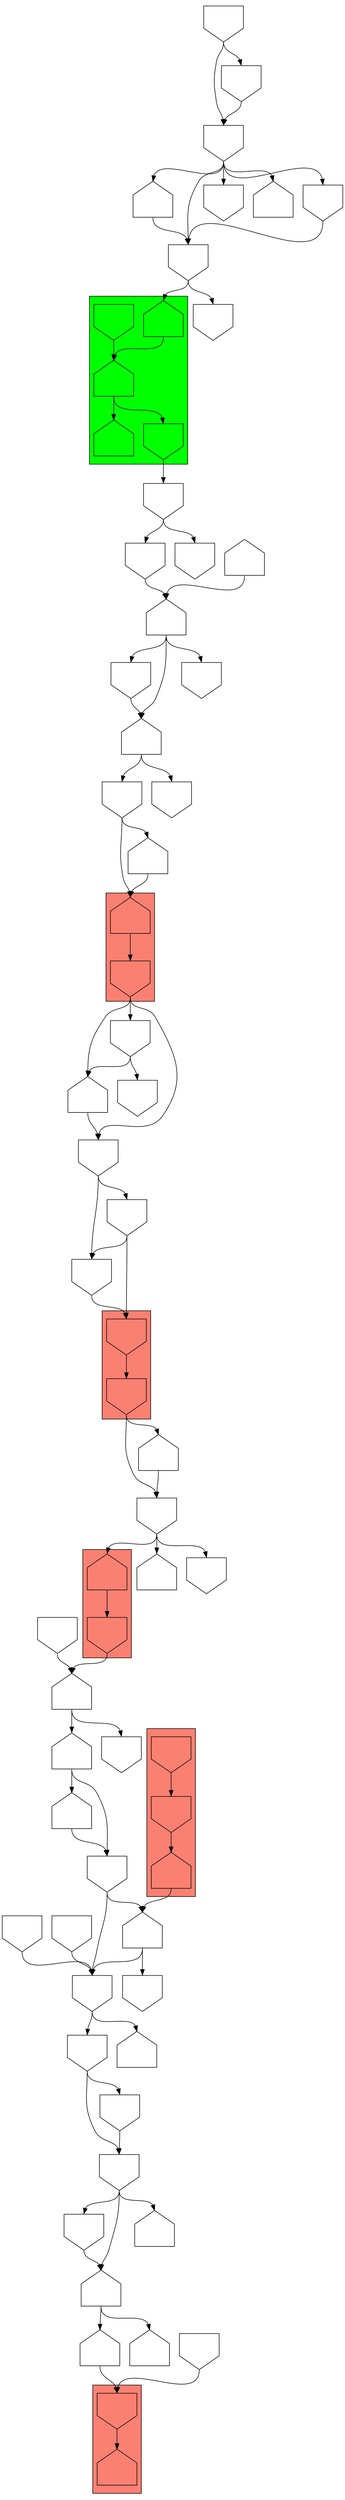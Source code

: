 digraph asm {
	edge [headport=n,tailport=s];
subgraph cluster_C14464_18947 {
	14464 [label="",height=1,width=1,shape=house];
	18947 [label="",height=1,width=1,shape=invhouse];
	style=filled;
	fillcolor=salmon;
}
subgraph cluster_C19986_12318 {
	19986 [label="",height=1,width=1,shape=invhouse];
	12318 [label="",height=1,width=1,shape=house];
	style=filled;
	fillcolor=salmon;
}
subgraph cluster_C12719_8900_3199 {
	12719 [label="",height=1,width=1,shape=invhouse];
	8900 [label="",height=1,width=1,shape=invhouse];
	3199 [label="",height=1,width=1,shape=house];
	style=filled;
	fillcolor=salmon;
}
subgraph cluster_C4963_19897 {
	4963 [label="",height=1,width=1,shape=invhouse];
	19897 [label="",height=1,width=1,shape=invhouse];
	style=filled;
	fillcolor=salmon;
}
subgraph cluster_C106_4320 {
	106 [label="",height=1,width=1,shape=house];
	4320 [label="",height=1,width=1,shape=invhouse];
	style=filled;
	fillcolor=salmon;
}
subgraph cluster_R1226_8076_2484_12127_21544 {
	1226 [label="",height=1,width=1,shape=house];
	8076 [label="",height=1,width=1,shape=invhouse];
	2484 [label="",height=1,width=1,shape=house];
	12127 [label="",height=1,width=1,shape=house];
	21544 [label="",height=1,width=1,shape=invhouse];
	style=filled;
	fillcolor=green;
}
	14478 [label="",height=1,width=1,shape=house];
	5861 [label="",height=1,width=1,shape=house];
	2774 [label="",height=1,width=1,shape=invhouse];
	2005 [label="",height=1,width=1,shape=invhouse];
	6387 [label="",height=1,width=1,shape=invhouse];
	4707 [label="",height=1,width=1,shape=invhouse];
	4487 [label="",height=1,width=1,shape=house];
	16474 [label="",height=1,width=1,shape=house];
	10966 [label="",height=1,width=1,shape=invhouse];
	18236 [label="",height=1,width=1,shape=house];
	15386 [label="",height=1,width=1,shape=invhouse];
	15362 [label="",height=1,width=1,shape=house];
	15721 [label="",height=1,width=1,shape=invhouse];
	15164 [label="",height=1,width=1,shape=house];
	7912 [label="",height=1,width=1,shape=house];
	11866 [label="",height=1,width=1,shape=invhouse];
	8964 [label="",height=1,width=1,shape=invhouse];
	10630 [label="",height=1,width=1,shape=invhouse];
	15262 [label="",height=1,width=1,shape=house];
	16814 [label="",height=1,width=1,shape=invhouse];
	18641 [label="",height=1,width=1,shape=invhouse];
	2743 [label="",height=1,width=1,shape=invhouse];
	5395 [label="",height=1,width=1,shape=house];
	19022 [label="",height=1,width=1,shape=invhouse];
	16739 [label="",height=1,width=1,shape=house];
	11387 [label="",height=1,width=1,shape=invhouse];
	9089 [label="",height=1,width=1,shape=invhouse];
	15970 [label="",height=1,width=1,shape=invhouse];
	13667 [label="",height=1,width=1,shape=invhouse];
	16396 [label="",height=1,width=1,shape=house];
	18401 [label="",height=1,width=1,shape=invhouse];
	6630 [label="",height=1,width=1,shape=house];
	6631 [label="",height=1,width=1,shape=invhouse];
	20578 [label="",height=1,width=1,shape=house];
	14601 [label="",height=1,width=1,shape=invhouse];
	1065 [label="",height=1,width=1,shape=house];
	10713 [label="",height=1,width=1,shape=invhouse];
	10715 [label="",height=1,width=1,shape=invhouse];
	15622 [label="",height=1,width=1,shape=house];
	20030 [label="",height=1,width=1,shape=invhouse];
	2547 [label="",height=1,width=1,shape=invhouse];
	15089 [label="",height=1,width=1,shape=invhouse];
	12136 [label="",height=1,width=1,shape=invhouse];
	275 [label="",height=1,width=1,shape=invhouse];
	14010 [label="",height=1,width=1,shape=invhouse];
	21176 [label="",height=1,width=1,shape=invhouse];
	8726 [label="",height=1,width=1,shape=invhouse];
	15912 [label="",height=1,width=1,shape=house];
	18366 [label="",height=1,width=1,shape=house];
	7217 [label="",height=1,width=1,shape=invhouse];
	13657 [label="",height=1,width=1,shape=invhouse];
	14464 -> 18947
	18947 -> 14478
	14478 -> 5861
	14478 -> 16814
	5861 -> 2774
	5861 -> 15262
	2774 -> 2005
	2774 -> 7912
	2005 -> 6387
	2005 -> 15164
	6387 -> 4707
	6387 -> 15721
	4707 -> 4487
	4707 -> 15362
	4707 -> 15386
	4487 -> 16474
	4487 -> 18236
	16474 -> 19986
	19986 -> 12318
	10966 -> 19986
	15386 -> 4487
	15721 -> 4707
	7912 -> 2005
	7912 -> 11866
	3199 -> 7912
	8900 -> 3199
	12719 -> 8900
	8964 -> 2005
	10630 -> 2005
	15262 -> 2774
	18641 -> 14478
	2743 -> 5395
	2743 -> 14464
	2743 -> 19022
	16739 -> 2743
	19897 -> 2743
	19897 -> 16739
	4963 -> 19897
	11387 -> 4963
	9089 -> 11387
	9089 -> 15970
	15970 -> 4963
	15970 -> 11387
	4320 -> 9089
	4320 -> 13667
	4320 -> 16396
	13667 -> 16396
	13667 -> 18401
	16396 -> 9089
	106 -> 4320
	6630 -> 106
	6631 -> 106
	6631 -> 6630
	20578 -> 6631
	20578 -> 14601
	1065 -> 10713
	1065 -> 10715
	1065 -> 20578
	10713 -> 20578
	15622 -> 1065
	20030 -> 1065
	2547 -> 15089
	2547 -> 20030
	21544 -> 2547
	2484 -> 12127
	2484 -> 21544
	1226 -> 2484
	12136 -> 275
	12136 -> 1226
	14010 -> 12136
	21176 -> 8726
	21176 -> 12136
	21176 -> 14010
	21176 -> 15912
	21176 -> 18366
	18366 -> 12136
	7217 -> 13657
	7217 -> 21176
	13657 -> 21176
	8076 -> 2484
}